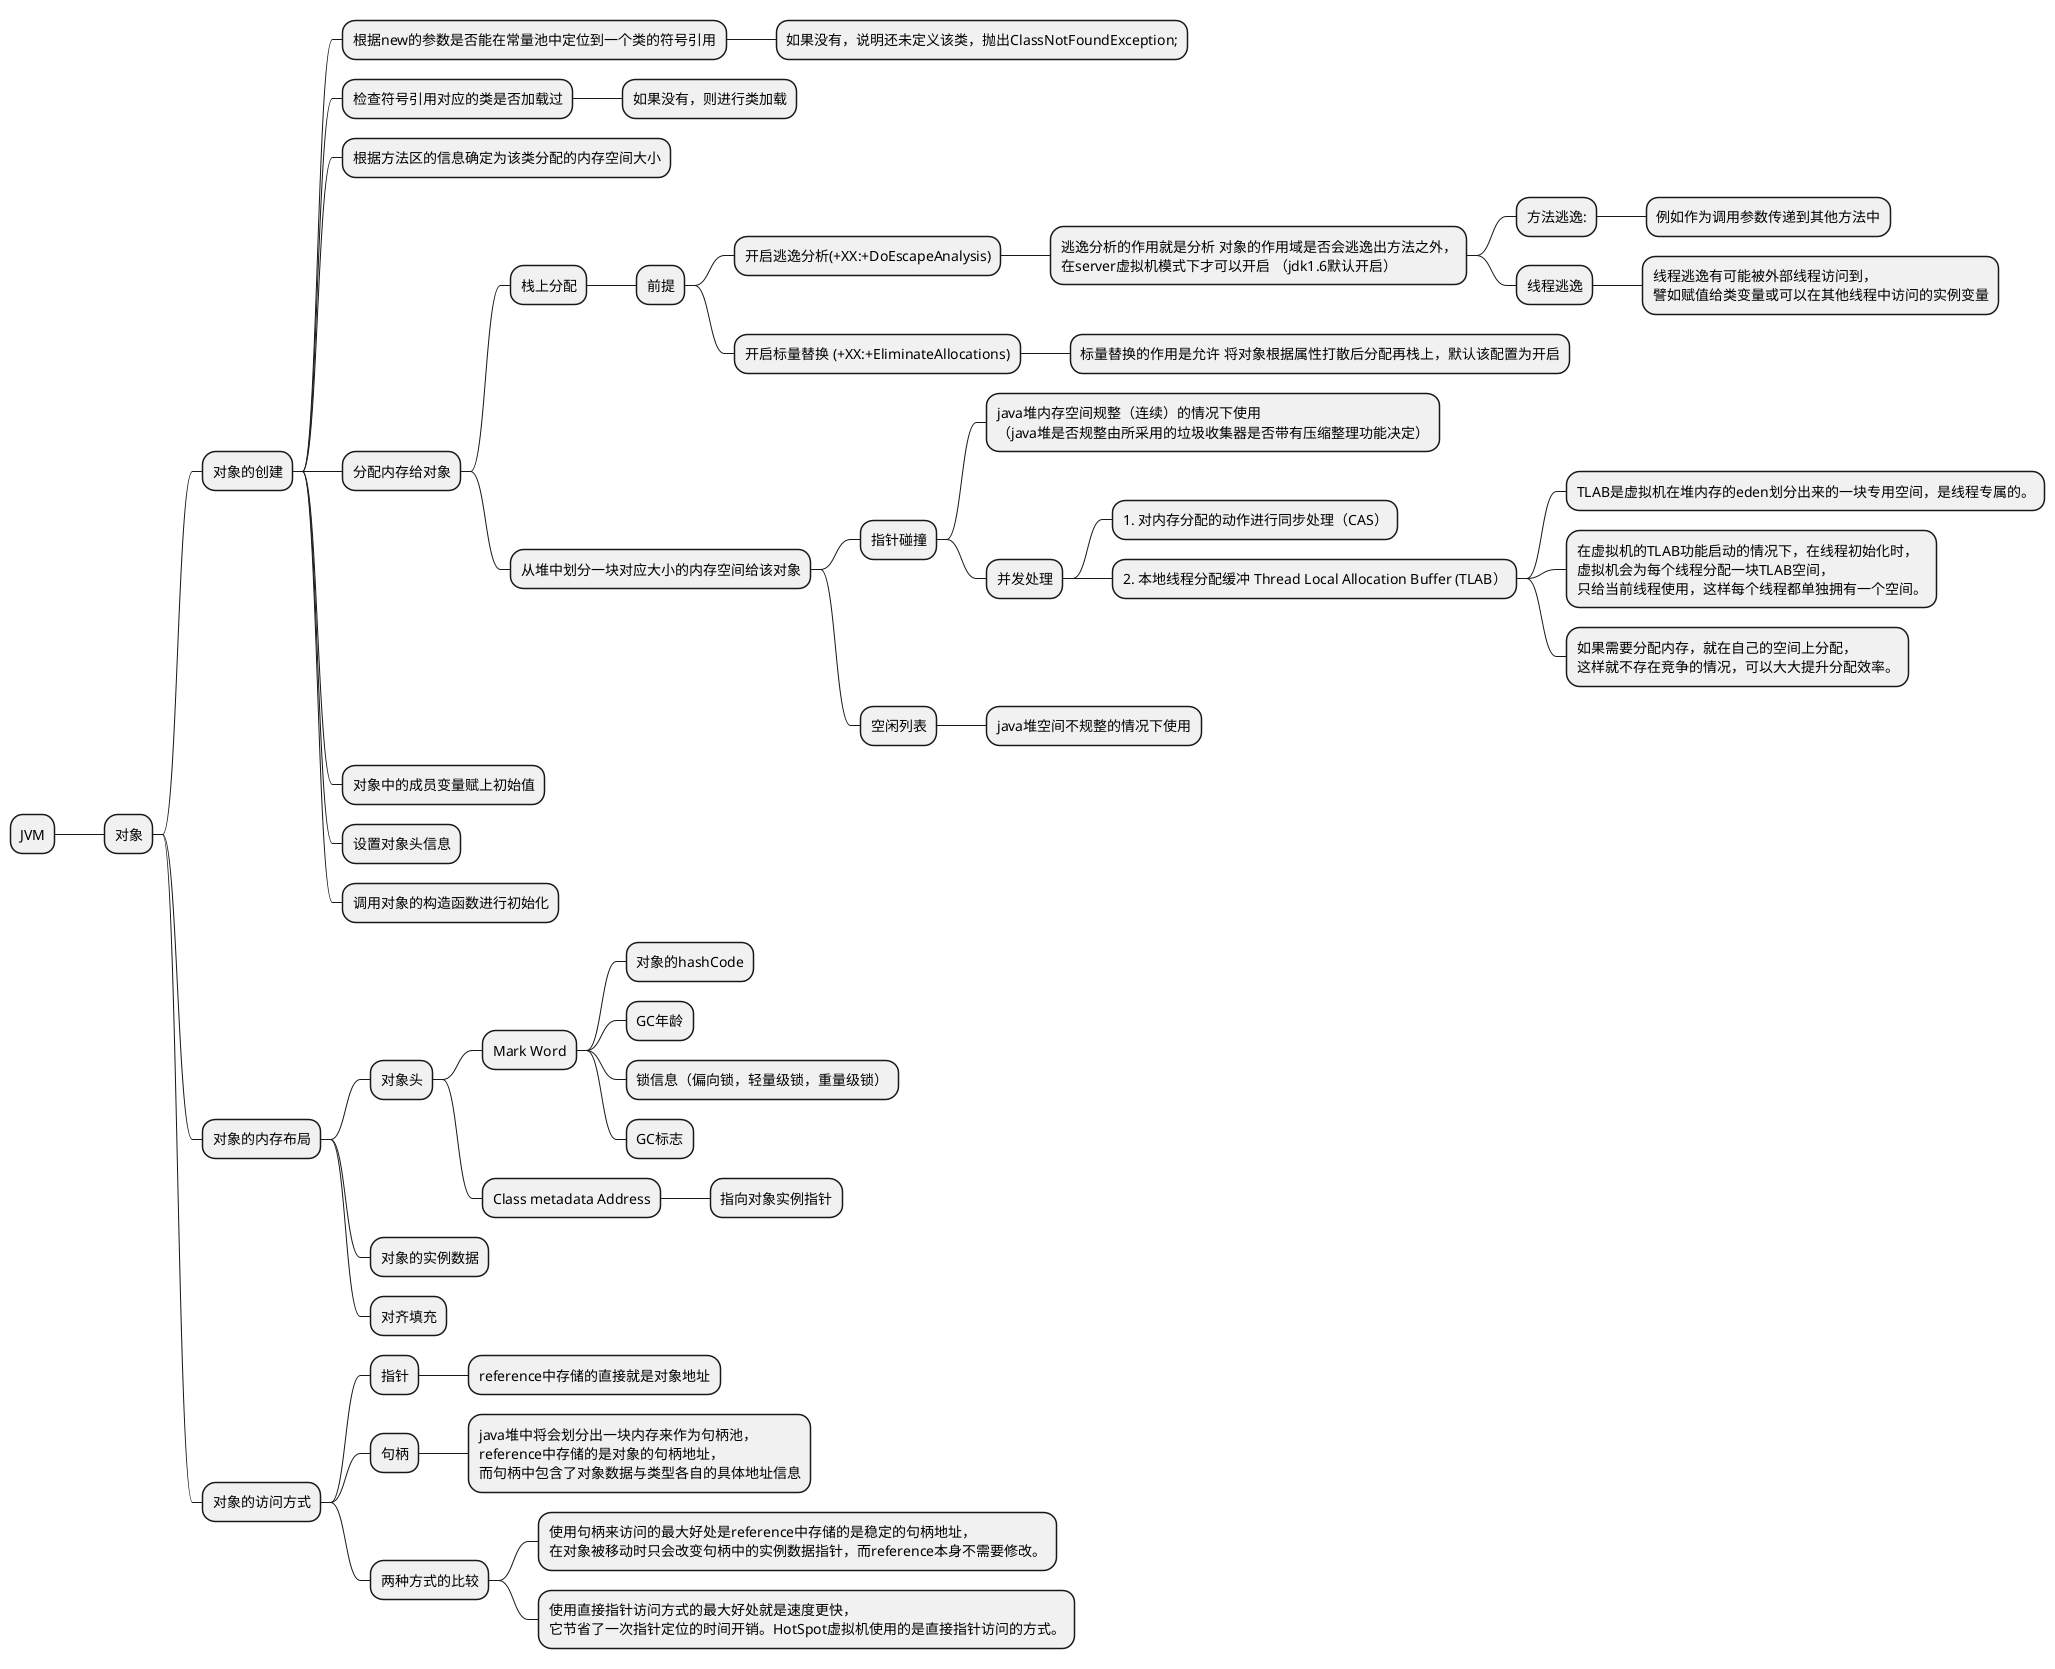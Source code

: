 @startmindmap
+ JVM
++ 对象
+++ 对象的创建
++++ 根据new的参数是否能在常量池中定位到一个类的符号引用
+++++ 如果没有，说明还未定义该类，抛出ClassNotFoundException;
++++ 检查符号引用对应的类是否加载过
+++++ 如果没有，则进行类加载
++++ 根据方法区的信息确定为该类分配的内存空间大小
++++ 分配内存给对象
+++++ 栈上分配
++++++ 前提
+++++++ 开启逃逸分析(+XX:+DoEscapeAnalysis)
++++++++ 逃逸分析的作用就是分析 对象的作用域是否会逃逸出方法之外，\l在server虚拟机模式下才可以开启 （jdk1.6默认开启）
+++++++++ 方法逃逸:
++++++++++ 例如作为调用参数传递到其他方法中
+++++++++ 线程逃逸
++++++++++ 线程逃逸有可能被外部线程访问到，\l譬如赋值给类变量或可以在其他线程中访问的实例变量
+++++++ 开启标量替换 (+XX:+EliminateAllocations)
++++++++ 标量替换的作用是允许 将对象根据属性打散后分配再栈上，默认该配置为开启
+++++ 从堆中划分一块对应大小的内存空间给该对象
++++++ 指针碰撞
+++++++ java堆内存空间规整（连续）的情况下使用\l（java堆是否规整由所采用的垃圾收集器是否带有压缩整理功能决定）
+++++++ 并发处理
++++++++ 1. 对内存分配的动作进行同步处理（CAS）
++++++++ 2. 本地线程分配缓冲 Thread Local Allocation Buffer (TLAB）
+++++++++ TLAB是虚拟机在堆内存的eden划分出来的一块专用空间，是线程专属的。
+++++++++ 在虚拟机的TLAB功能启动的情况下，在线程初始化时，\l虚拟机会为每个线程分配一块TLAB空间，\l只给当前线程使用，这样每个线程都单独拥有一个空间。
+++++++++ 如果需要分配内存，就在自己的空间上分配，\l这样就不存在竞争的情况，可以大大提升分配效率。
++++++ 空闲列表
+++++++ java堆空间不规整的情况下使用
++++ 对象中的成员变量赋上初始值
++++ 设置对象头信息
++++ 调用对象的构造函数进行初始化
+++ 对象的内存布局
++++ 对象头
+++++ Mark Word
++++++ 对象的hashCode
++++++ GC年龄
++++++ 锁信息（偏向锁，轻量级锁，重量级锁）
++++++ GC标志
+++++ Class metadata Address
++++++ 指向对象实例指针
++++ 对象的实例数据
++++ 对齐填充
+++ 对象的访问方式
++++ 指针
+++++ reference中存储的直接就是对象地址
++++ 句柄
+++++ java堆中将会划分出一块内存来作为句柄池，\lreference中存储的是对象的句柄地址，\l而句柄中包含了对象数据与类型各自的具体地址信息
++++ 两种方式的比较
+++++ 使用句柄来访问的最大好处是reference中存储的是稳定的句柄地址，\l在对象被移动时只会改变句柄中的实例数据指针，而reference本身不需要修改。
+++++ 使用直接指针访问方式的最大好处就是速度更快，\l它节省了一次指针定位的时间开销。HotSpot虚拟机使用的是直接指针访问的方式。
@endmindmap